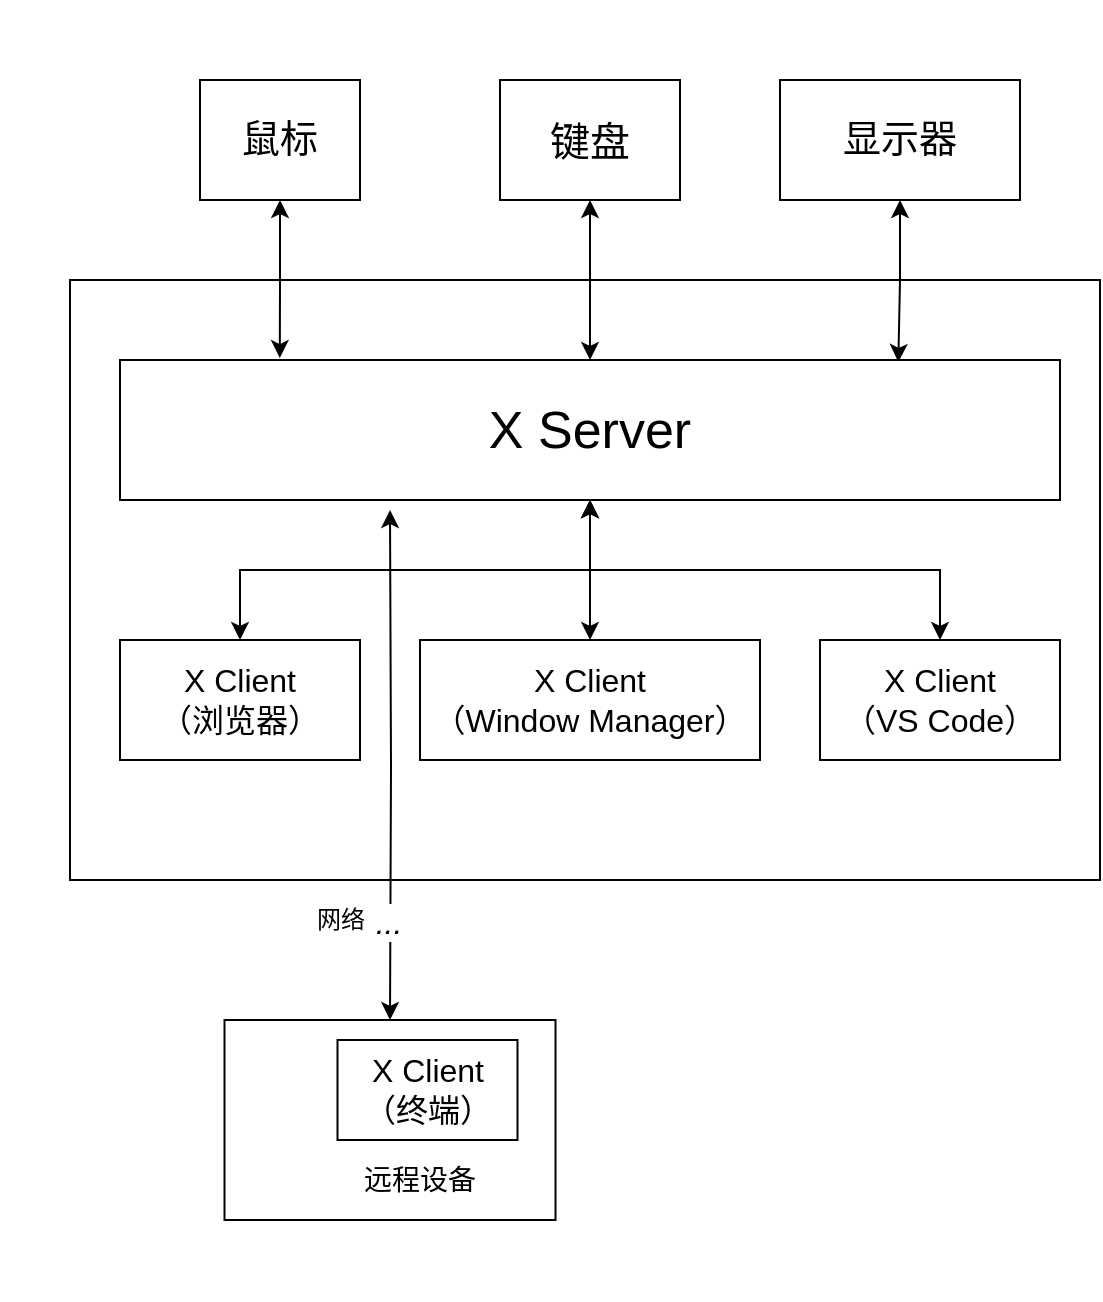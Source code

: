 <mxfile version="14.5.1" type="device"><diagram id="oex-56RI04ZVMQIlDkr6" name="第 1 页"><mxGraphModel dx="1089" dy="850" grid="1" gridSize="10" guides="1" tooltips="1" connect="1" arrows="1" fold="1" page="1" pageScale="1" pageWidth="1169" pageHeight="1654" math="0" shadow="0"><root><mxCell id="0"/><mxCell id="1" parent="0"/><mxCell id="Ml23P-arAs9nKvFa9uRJ-25" value="" style="rounded=0;whiteSpace=wrap;html=1;strokeColor=none;" parent="1" vertex="1"><mxGeometry x="200" y="100" width="410" height="650" as="geometry"/></mxCell><mxCell id="Ml23P-arAs9nKvFa9uRJ-2" value="" style="rounded=0;whiteSpace=wrap;html=1;" parent="1" vertex="1"><mxGeometry x="235" y="240" width="515" height="300" as="geometry"/></mxCell><mxCell id="pxUzwOzqfDf_5TG4xmRc-5" style="edgeStyle=orthogonalEdgeStyle;rounded=0;orthogonalLoop=1;jettySize=auto;html=1;exitX=0.5;exitY=1;exitDx=0;exitDy=0;entryX=0.17;entryY=-0.014;entryDx=0;entryDy=0;entryPerimeter=0;startArrow=classic;startFill=1;" edge="1" parent="1" source="Ml23P-arAs9nKvFa9uRJ-3" target="Ml23P-arAs9nKvFa9uRJ-6"><mxGeometry relative="1" as="geometry"/></mxCell><mxCell id="Ml23P-arAs9nKvFa9uRJ-3" value="&lt;font style=&quot;font-size: 19px&quot;&gt;鼠标&lt;/font&gt;" style="rounded=0;whiteSpace=wrap;html=1;" parent="1" vertex="1"><mxGeometry x="300" y="140" width="80" height="60" as="geometry"/></mxCell><mxCell id="pxUzwOzqfDf_5TG4xmRc-4" style="edgeStyle=orthogonalEdgeStyle;rounded=0;orthogonalLoop=1;jettySize=auto;html=1;exitX=0.5;exitY=1;exitDx=0;exitDy=0;entryX=0.5;entryY=0;entryDx=0;entryDy=0;startArrow=classic;startFill=1;" edge="1" parent="1" source="Ml23P-arAs9nKvFa9uRJ-4" target="Ml23P-arAs9nKvFa9uRJ-6"><mxGeometry relative="1" as="geometry"/></mxCell><mxCell id="Ml23P-arAs9nKvFa9uRJ-4" value="&lt;font style=&quot;font-size: 20px&quot;&gt;键盘&lt;/font&gt;" style="rounded=0;whiteSpace=wrap;html=1;" parent="1" vertex="1"><mxGeometry x="450" y="140" width="90" height="60" as="geometry"/></mxCell><mxCell id="pxUzwOzqfDf_5TG4xmRc-3" style="edgeStyle=orthogonalEdgeStyle;rounded=0;orthogonalLoop=1;jettySize=auto;html=1;exitX=0.5;exitY=1;exitDx=0;exitDy=0;entryX=0.828;entryY=0.014;entryDx=0;entryDy=0;entryPerimeter=0;startArrow=classic;startFill=1;" edge="1" parent="1" source="Ml23P-arAs9nKvFa9uRJ-5" target="Ml23P-arAs9nKvFa9uRJ-6"><mxGeometry relative="1" as="geometry"/></mxCell><mxCell id="Ml23P-arAs9nKvFa9uRJ-5" value="&lt;font style=&quot;font-size: 19px&quot;&gt;显示器&lt;/font&gt;" style="rounded=0;whiteSpace=wrap;html=1;" parent="1" vertex="1"><mxGeometry x="590" y="140" width="120" height="60" as="geometry"/></mxCell><mxCell id="Ml23P-arAs9nKvFa9uRJ-18" style="edgeStyle=orthogonalEdgeStyle;rounded=0;orthogonalLoop=1;jettySize=auto;html=1;startArrow=classic;startFill=1;entryX=0.5;entryY=0;entryDx=0;entryDy=0;" parent="1" target="Ml23P-arAs9nKvFa9uRJ-9" edge="1"><mxGeometry relative="1" as="geometry"><mxPoint x="408" y="600" as="targetPoint"/><mxPoint x="395" y="355" as="sourcePoint"/></mxGeometry></mxCell><mxCell id="Ml23P-arAs9nKvFa9uRJ-19" value="&lt;span style=&quot;font-size: 16px&quot;&gt;&lt;i&gt;...&lt;/i&gt;&lt;/span&gt;" style="edgeLabel;html=1;align=center;verticalAlign=middle;resizable=0;points=[];" parent="Ml23P-arAs9nKvFa9uRJ-18" vertex="1" connectable="0"><mxGeometry x="0.732" y="-1" relative="1" as="geometry"><mxPoint x="0.24" y="-15.2" as="offset"/></mxGeometry></mxCell><mxCell id="Ml23P-arAs9nKvFa9uRJ-6" value="&lt;font style=&quot;font-size: 26px&quot;&gt;X Server&lt;/font&gt;" style="rounded=0;whiteSpace=wrap;html=1;" parent="1" vertex="1"><mxGeometry x="260" y="280" width="470" height="70" as="geometry"/></mxCell><mxCell id="Ml23P-arAs9nKvFa9uRJ-17" style="edgeStyle=orthogonalEdgeStyle;rounded=0;orthogonalLoop=1;jettySize=auto;html=1;entryX=0.5;entryY=1;entryDx=0;entryDy=0;startArrow=classic;startFill=1;" parent="1" source="Ml23P-arAs9nKvFa9uRJ-7" target="Ml23P-arAs9nKvFa9uRJ-6" edge="1"><mxGeometry relative="1" as="geometry"/></mxCell><mxCell id="Ml23P-arAs9nKvFa9uRJ-7" value="&lt;font style=&quot;font-size: 16px&quot;&gt;X Client&lt;br&gt;（Window Manager）&lt;br&gt;&lt;/font&gt;" style="rounded=0;whiteSpace=wrap;html=1;" parent="1" vertex="1"><mxGeometry x="410" y="420" width="170" height="60" as="geometry"/></mxCell><mxCell id="Ml23P-arAs9nKvFa9uRJ-16" style="edgeStyle=orthogonalEdgeStyle;rounded=0;orthogonalLoop=1;jettySize=auto;html=1;startArrow=classic;startFill=1;" parent="1" source="Ml23P-arAs9nKvFa9uRJ-8" target="Ml23P-arAs9nKvFa9uRJ-6" edge="1"><mxGeometry relative="1" as="geometry"><mxPoint x="318" y="350" as="targetPoint"/></mxGeometry></mxCell><mxCell id="Ml23P-arAs9nKvFa9uRJ-8" value="&lt;font style=&quot;font-size: 16px&quot;&gt;X Client&lt;br&gt;（浏览器）&lt;br&gt;&lt;/font&gt;" style="rounded=0;whiteSpace=wrap;html=1;" parent="1" vertex="1"><mxGeometry x="260" y="420" width="120" height="60" as="geometry"/></mxCell><mxCell id="Ml23P-arAs9nKvFa9uRJ-9" value="" style="rounded=0;whiteSpace=wrap;html=1;" parent="1" vertex="1"><mxGeometry x="312.25" y="610" width="165.5" height="100" as="geometry"/></mxCell><mxCell id="Ml23P-arAs9nKvFa9uRJ-10" value="&lt;font style=&quot;font-size: 14px&quot;&gt;远程设备&lt;/font&gt;" style="text;html=1;strokeColor=none;fillColor=none;align=center;verticalAlign=middle;whiteSpace=wrap;rounded=0;" parent="1" vertex="1"><mxGeometry x="369.75" y="680" width="80" height="20" as="geometry"/></mxCell><mxCell id="Ml23P-arAs9nKvFa9uRJ-12" value="&lt;font style=&quot;font-size: 16px&quot;&gt;X Client&lt;br&gt;（终端）&lt;br&gt;&lt;/font&gt;" style="rounded=0;whiteSpace=wrap;html=1;" parent="1" vertex="1"><mxGeometry x="368.75" y="620" width="90" height="50" as="geometry"/></mxCell><mxCell id="Ml23P-arAs9nKvFa9uRJ-24" value="网络" style="text;html=1;align=center;verticalAlign=middle;resizable=0;points=[];autosize=1;" parent="1" vertex="1"><mxGeometry x="350" y="550" width="40" height="20" as="geometry"/></mxCell><mxCell id="pxUzwOzqfDf_5TG4xmRc-2" style="edgeStyle=orthogonalEdgeStyle;rounded=0;orthogonalLoop=1;jettySize=auto;html=1;exitX=0.5;exitY=0;exitDx=0;exitDy=0;entryX=0.5;entryY=1;entryDx=0;entryDy=0;startArrow=classic;startFill=1;" edge="1" parent="1" source="pxUzwOzqfDf_5TG4xmRc-1" target="Ml23P-arAs9nKvFa9uRJ-6"><mxGeometry relative="1" as="geometry"/></mxCell><mxCell id="pxUzwOzqfDf_5TG4xmRc-1" value="&lt;font style=&quot;font-size: 16px&quot;&gt;X Client&lt;br&gt;（VS Code）&lt;br&gt;&lt;/font&gt;" style="rounded=0;whiteSpace=wrap;html=1;" vertex="1" parent="1"><mxGeometry x="610" y="420" width="120" height="60" as="geometry"/></mxCell></root></mxGraphModel></diagram></mxfile>